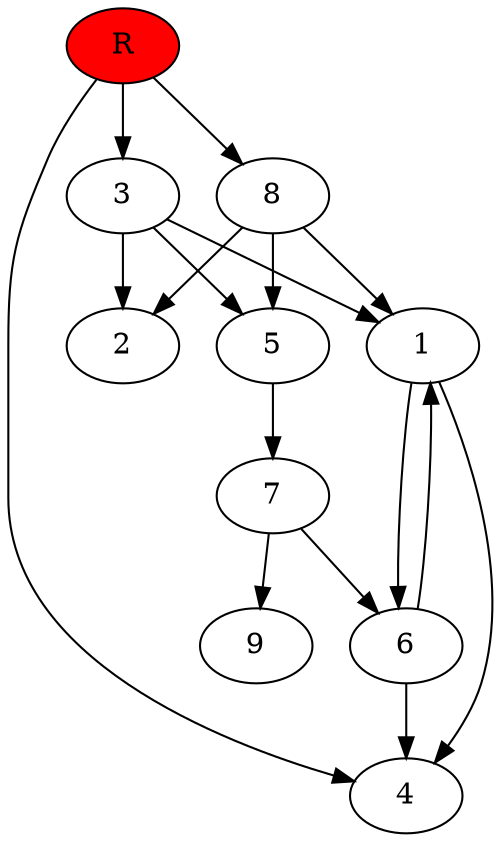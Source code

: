 digraph prb45654 {
	1
	2
	3
	4
	5
	6
	7
	8
	R [fillcolor="#ff0000" style=filled]
	1 -> 4
	1 -> 6
	3 -> 1
	3 -> 2
	3 -> 5
	5 -> 7
	6 -> 1
	6 -> 4
	7 -> 6
	7 -> 9
	8 -> 1
	8 -> 2
	8 -> 5
	R -> 3
	R -> 4
	R -> 8
}
